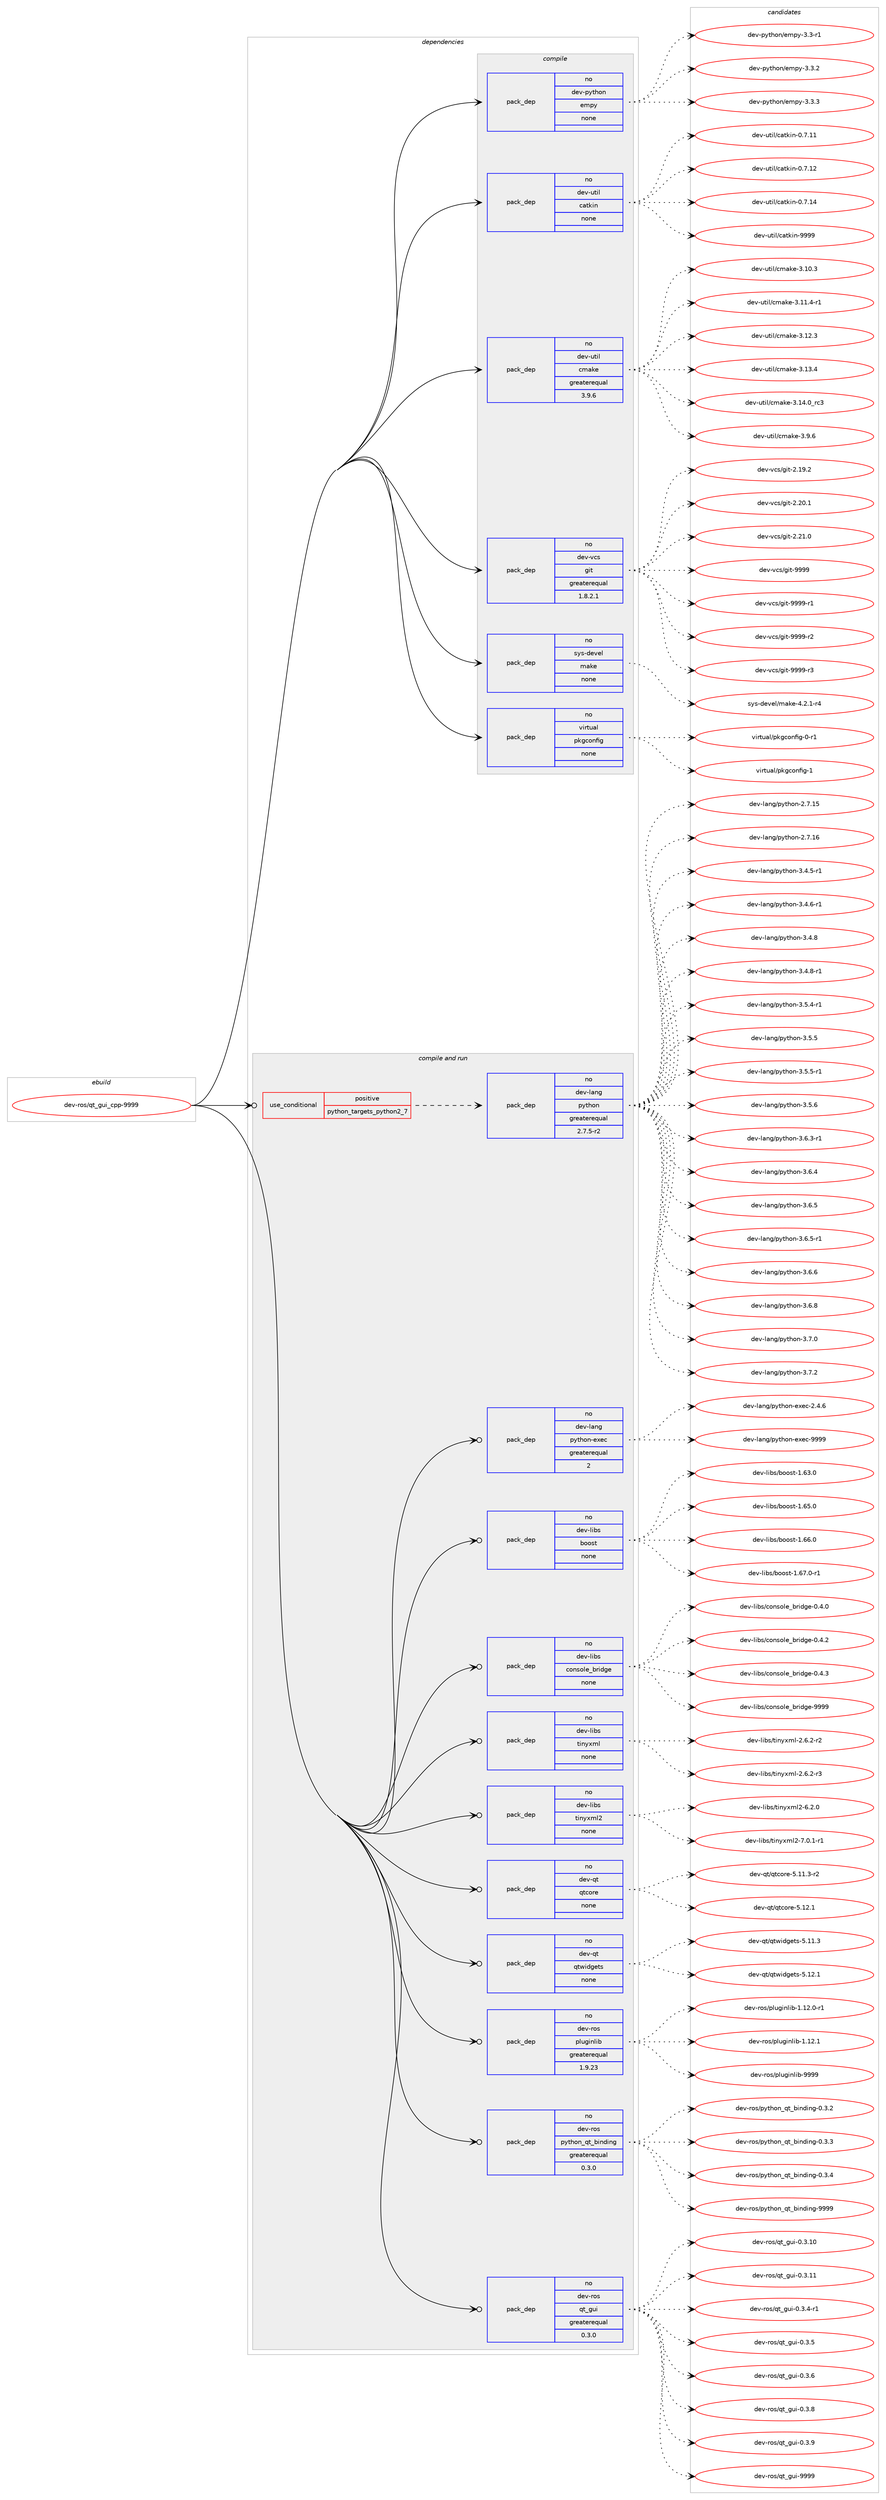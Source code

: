 digraph prolog {

# *************
# Graph options
# *************

newrank=true;
concentrate=true;
compound=true;
graph [rankdir=LR,fontname=Helvetica,fontsize=10,ranksep=1.5];#, ranksep=2.5, nodesep=0.2];
edge  [arrowhead=vee];
node  [fontname=Helvetica,fontsize=10];

# **********
# The ebuild
# **********

subgraph cluster_leftcol {
color=gray;
rank=same;
label=<<i>ebuild</i>>;
id [label="dev-ros/qt_gui_cpp-9999", color=red, width=4, href="../dev-ros/qt_gui_cpp-9999.svg"];
}

# ****************
# The dependencies
# ****************

subgraph cluster_midcol {
color=gray;
label=<<i>dependencies</i>>;
subgraph cluster_compile {
fillcolor="#eeeeee";
style=filled;
label=<<i>compile</i>>;
subgraph pack1049812 {
dependency1462696 [label=<<TABLE BORDER="0" CELLBORDER="1" CELLSPACING="0" CELLPADDING="4" WIDTH="220"><TR><TD ROWSPAN="6" CELLPADDING="30">pack_dep</TD></TR><TR><TD WIDTH="110">no</TD></TR><TR><TD>dev-python</TD></TR><TR><TD>empy</TD></TR><TR><TD>none</TD></TR><TR><TD></TD></TR></TABLE>>, shape=none, color=blue];
}
id:e -> dependency1462696:w [weight=20,style="solid",arrowhead="vee"];
subgraph pack1049813 {
dependency1462697 [label=<<TABLE BORDER="0" CELLBORDER="1" CELLSPACING="0" CELLPADDING="4" WIDTH="220"><TR><TD ROWSPAN="6" CELLPADDING="30">pack_dep</TD></TR><TR><TD WIDTH="110">no</TD></TR><TR><TD>dev-util</TD></TR><TR><TD>catkin</TD></TR><TR><TD>none</TD></TR><TR><TD></TD></TR></TABLE>>, shape=none, color=blue];
}
id:e -> dependency1462697:w [weight=20,style="solid",arrowhead="vee"];
subgraph pack1049814 {
dependency1462698 [label=<<TABLE BORDER="0" CELLBORDER="1" CELLSPACING="0" CELLPADDING="4" WIDTH="220"><TR><TD ROWSPAN="6" CELLPADDING="30">pack_dep</TD></TR><TR><TD WIDTH="110">no</TD></TR><TR><TD>dev-util</TD></TR><TR><TD>cmake</TD></TR><TR><TD>greaterequal</TD></TR><TR><TD>3.9.6</TD></TR></TABLE>>, shape=none, color=blue];
}
id:e -> dependency1462698:w [weight=20,style="solid",arrowhead="vee"];
subgraph pack1049815 {
dependency1462699 [label=<<TABLE BORDER="0" CELLBORDER="1" CELLSPACING="0" CELLPADDING="4" WIDTH="220"><TR><TD ROWSPAN="6" CELLPADDING="30">pack_dep</TD></TR><TR><TD WIDTH="110">no</TD></TR><TR><TD>dev-vcs</TD></TR><TR><TD>git</TD></TR><TR><TD>greaterequal</TD></TR><TR><TD>1.8.2.1</TD></TR></TABLE>>, shape=none, color=blue];
}
id:e -> dependency1462699:w [weight=20,style="solid",arrowhead="vee"];
subgraph pack1049816 {
dependency1462700 [label=<<TABLE BORDER="0" CELLBORDER="1" CELLSPACING="0" CELLPADDING="4" WIDTH="220"><TR><TD ROWSPAN="6" CELLPADDING="30">pack_dep</TD></TR><TR><TD WIDTH="110">no</TD></TR><TR><TD>sys-devel</TD></TR><TR><TD>make</TD></TR><TR><TD>none</TD></TR><TR><TD></TD></TR></TABLE>>, shape=none, color=blue];
}
id:e -> dependency1462700:w [weight=20,style="solid",arrowhead="vee"];
subgraph pack1049817 {
dependency1462701 [label=<<TABLE BORDER="0" CELLBORDER="1" CELLSPACING="0" CELLPADDING="4" WIDTH="220"><TR><TD ROWSPAN="6" CELLPADDING="30">pack_dep</TD></TR><TR><TD WIDTH="110">no</TD></TR><TR><TD>virtual</TD></TR><TR><TD>pkgconfig</TD></TR><TR><TD>none</TD></TR><TR><TD></TD></TR></TABLE>>, shape=none, color=blue];
}
id:e -> dependency1462701:w [weight=20,style="solid",arrowhead="vee"];
}
subgraph cluster_compileandrun {
fillcolor="#eeeeee";
style=filled;
label=<<i>compile and run</i>>;
subgraph cond389494 {
dependency1462702 [label=<<TABLE BORDER="0" CELLBORDER="1" CELLSPACING="0" CELLPADDING="4"><TR><TD ROWSPAN="3" CELLPADDING="10">use_conditional</TD></TR><TR><TD>positive</TD></TR><TR><TD>python_targets_python2_7</TD></TR></TABLE>>, shape=none, color=red];
subgraph pack1049818 {
dependency1462703 [label=<<TABLE BORDER="0" CELLBORDER="1" CELLSPACING="0" CELLPADDING="4" WIDTH="220"><TR><TD ROWSPAN="6" CELLPADDING="30">pack_dep</TD></TR><TR><TD WIDTH="110">no</TD></TR><TR><TD>dev-lang</TD></TR><TR><TD>python</TD></TR><TR><TD>greaterequal</TD></TR><TR><TD>2.7.5-r2</TD></TR></TABLE>>, shape=none, color=blue];
}
dependency1462702:e -> dependency1462703:w [weight=20,style="dashed",arrowhead="vee"];
}
id:e -> dependency1462702:w [weight=20,style="solid",arrowhead="odotvee"];
subgraph pack1049819 {
dependency1462704 [label=<<TABLE BORDER="0" CELLBORDER="1" CELLSPACING="0" CELLPADDING="4" WIDTH="220"><TR><TD ROWSPAN="6" CELLPADDING="30">pack_dep</TD></TR><TR><TD WIDTH="110">no</TD></TR><TR><TD>dev-lang</TD></TR><TR><TD>python-exec</TD></TR><TR><TD>greaterequal</TD></TR><TR><TD>2</TD></TR></TABLE>>, shape=none, color=blue];
}
id:e -> dependency1462704:w [weight=20,style="solid",arrowhead="odotvee"];
subgraph pack1049820 {
dependency1462705 [label=<<TABLE BORDER="0" CELLBORDER="1" CELLSPACING="0" CELLPADDING="4" WIDTH="220"><TR><TD ROWSPAN="6" CELLPADDING="30">pack_dep</TD></TR><TR><TD WIDTH="110">no</TD></TR><TR><TD>dev-libs</TD></TR><TR><TD>boost</TD></TR><TR><TD>none</TD></TR><TR><TD></TD></TR></TABLE>>, shape=none, color=blue];
}
id:e -> dependency1462705:w [weight=20,style="solid",arrowhead="odotvee"];
subgraph pack1049821 {
dependency1462706 [label=<<TABLE BORDER="0" CELLBORDER="1" CELLSPACING="0" CELLPADDING="4" WIDTH="220"><TR><TD ROWSPAN="6" CELLPADDING="30">pack_dep</TD></TR><TR><TD WIDTH="110">no</TD></TR><TR><TD>dev-libs</TD></TR><TR><TD>console_bridge</TD></TR><TR><TD>none</TD></TR><TR><TD></TD></TR></TABLE>>, shape=none, color=blue];
}
id:e -> dependency1462706:w [weight=20,style="solid",arrowhead="odotvee"];
subgraph pack1049822 {
dependency1462707 [label=<<TABLE BORDER="0" CELLBORDER="1" CELLSPACING="0" CELLPADDING="4" WIDTH="220"><TR><TD ROWSPAN="6" CELLPADDING="30">pack_dep</TD></TR><TR><TD WIDTH="110">no</TD></TR><TR><TD>dev-libs</TD></TR><TR><TD>tinyxml</TD></TR><TR><TD>none</TD></TR><TR><TD></TD></TR></TABLE>>, shape=none, color=blue];
}
id:e -> dependency1462707:w [weight=20,style="solid",arrowhead="odotvee"];
subgraph pack1049823 {
dependency1462708 [label=<<TABLE BORDER="0" CELLBORDER="1" CELLSPACING="0" CELLPADDING="4" WIDTH="220"><TR><TD ROWSPAN="6" CELLPADDING="30">pack_dep</TD></TR><TR><TD WIDTH="110">no</TD></TR><TR><TD>dev-libs</TD></TR><TR><TD>tinyxml2</TD></TR><TR><TD>none</TD></TR><TR><TD></TD></TR></TABLE>>, shape=none, color=blue];
}
id:e -> dependency1462708:w [weight=20,style="solid",arrowhead="odotvee"];
subgraph pack1049824 {
dependency1462709 [label=<<TABLE BORDER="0" CELLBORDER="1" CELLSPACING="0" CELLPADDING="4" WIDTH="220"><TR><TD ROWSPAN="6" CELLPADDING="30">pack_dep</TD></TR><TR><TD WIDTH="110">no</TD></TR><TR><TD>dev-qt</TD></TR><TR><TD>qtcore</TD></TR><TR><TD>none</TD></TR><TR><TD></TD></TR></TABLE>>, shape=none, color=blue];
}
id:e -> dependency1462709:w [weight=20,style="solid",arrowhead="odotvee"];
subgraph pack1049825 {
dependency1462710 [label=<<TABLE BORDER="0" CELLBORDER="1" CELLSPACING="0" CELLPADDING="4" WIDTH="220"><TR><TD ROWSPAN="6" CELLPADDING="30">pack_dep</TD></TR><TR><TD WIDTH="110">no</TD></TR><TR><TD>dev-qt</TD></TR><TR><TD>qtwidgets</TD></TR><TR><TD>none</TD></TR><TR><TD></TD></TR></TABLE>>, shape=none, color=blue];
}
id:e -> dependency1462710:w [weight=20,style="solid",arrowhead="odotvee"];
subgraph pack1049826 {
dependency1462711 [label=<<TABLE BORDER="0" CELLBORDER="1" CELLSPACING="0" CELLPADDING="4" WIDTH="220"><TR><TD ROWSPAN="6" CELLPADDING="30">pack_dep</TD></TR><TR><TD WIDTH="110">no</TD></TR><TR><TD>dev-ros</TD></TR><TR><TD>pluginlib</TD></TR><TR><TD>greaterequal</TD></TR><TR><TD>1.9.23</TD></TR></TABLE>>, shape=none, color=blue];
}
id:e -> dependency1462711:w [weight=20,style="solid",arrowhead="odotvee"];
subgraph pack1049827 {
dependency1462712 [label=<<TABLE BORDER="0" CELLBORDER="1" CELLSPACING="0" CELLPADDING="4" WIDTH="220"><TR><TD ROWSPAN="6" CELLPADDING="30">pack_dep</TD></TR><TR><TD WIDTH="110">no</TD></TR><TR><TD>dev-ros</TD></TR><TR><TD>python_qt_binding</TD></TR><TR><TD>greaterequal</TD></TR><TR><TD>0.3.0</TD></TR></TABLE>>, shape=none, color=blue];
}
id:e -> dependency1462712:w [weight=20,style="solid",arrowhead="odotvee"];
subgraph pack1049828 {
dependency1462713 [label=<<TABLE BORDER="0" CELLBORDER="1" CELLSPACING="0" CELLPADDING="4" WIDTH="220"><TR><TD ROWSPAN="6" CELLPADDING="30">pack_dep</TD></TR><TR><TD WIDTH="110">no</TD></TR><TR><TD>dev-ros</TD></TR><TR><TD>qt_gui</TD></TR><TR><TD>greaterequal</TD></TR><TR><TD>0.3.0</TD></TR></TABLE>>, shape=none, color=blue];
}
id:e -> dependency1462713:w [weight=20,style="solid",arrowhead="odotvee"];
}
subgraph cluster_run {
fillcolor="#eeeeee";
style=filled;
label=<<i>run</i>>;
}
}

# **************
# The candidates
# **************

subgraph cluster_choices {
rank=same;
color=gray;
label=<<i>candidates</i>>;

subgraph choice1049812 {
color=black;
nodesep=1;
choice1001011184511212111610411111047101109112121455146514511449 [label="dev-python/empy-3.3-r1", color=red, width=4,href="../dev-python/empy-3.3-r1.svg"];
choice1001011184511212111610411111047101109112121455146514650 [label="dev-python/empy-3.3.2", color=red, width=4,href="../dev-python/empy-3.3.2.svg"];
choice1001011184511212111610411111047101109112121455146514651 [label="dev-python/empy-3.3.3", color=red, width=4,href="../dev-python/empy-3.3.3.svg"];
dependency1462696:e -> choice1001011184511212111610411111047101109112121455146514511449:w [style=dotted,weight="100"];
dependency1462696:e -> choice1001011184511212111610411111047101109112121455146514650:w [style=dotted,weight="100"];
dependency1462696:e -> choice1001011184511212111610411111047101109112121455146514651:w [style=dotted,weight="100"];
}
subgraph choice1049813 {
color=black;
nodesep=1;
choice1001011184511711610510847999711610710511045484655464949 [label="dev-util/catkin-0.7.11", color=red, width=4,href="../dev-util/catkin-0.7.11.svg"];
choice1001011184511711610510847999711610710511045484655464950 [label="dev-util/catkin-0.7.12", color=red, width=4,href="../dev-util/catkin-0.7.12.svg"];
choice1001011184511711610510847999711610710511045484655464952 [label="dev-util/catkin-0.7.14", color=red, width=4,href="../dev-util/catkin-0.7.14.svg"];
choice100101118451171161051084799971161071051104557575757 [label="dev-util/catkin-9999", color=red, width=4,href="../dev-util/catkin-9999.svg"];
dependency1462697:e -> choice1001011184511711610510847999711610710511045484655464949:w [style=dotted,weight="100"];
dependency1462697:e -> choice1001011184511711610510847999711610710511045484655464950:w [style=dotted,weight="100"];
dependency1462697:e -> choice1001011184511711610510847999711610710511045484655464952:w [style=dotted,weight="100"];
dependency1462697:e -> choice100101118451171161051084799971161071051104557575757:w [style=dotted,weight="100"];
}
subgraph choice1049814 {
color=black;
nodesep=1;
choice1001011184511711610510847991099710710145514649484651 [label="dev-util/cmake-3.10.3", color=red, width=4,href="../dev-util/cmake-3.10.3.svg"];
choice10010111845117116105108479910997107101455146494946524511449 [label="dev-util/cmake-3.11.4-r1", color=red, width=4,href="../dev-util/cmake-3.11.4-r1.svg"];
choice1001011184511711610510847991099710710145514649504651 [label="dev-util/cmake-3.12.3", color=red, width=4,href="../dev-util/cmake-3.12.3.svg"];
choice1001011184511711610510847991099710710145514649514652 [label="dev-util/cmake-3.13.4", color=red, width=4,href="../dev-util/cmake-3.13.4.svg"];
choice1001011184511711610510847991099710710145514649524648951149951 [label="dev-util/cmake-3.14.0_rc3", color=red, width=4,href="../dev-util/cmake-3.14.0_rc3.svg"];
choice10010111845117116105108479910997107101455146574654 [label="dev-util/cmake-3.9.6", color=red, width=4,href="../dev-util/cmake-3.9.6.svg"];
dependency1462698:e -> choice1001011184511711610510847991099710710145514649484651:w [style=dotted,weight="100"];
dependency1462698:e -> choice10010111845117116105108479910997107101455146494946524511449:w [style=dotted,weight="100"];
dependency1462698:e -> choice1001011184511711610510847991099710710145514649504651:w [style=dotted,weight="100"];
dependency1462698:e -> choice1001011184511711610510847991099710710145514649514652:w [style=dotted,weight="100"];
dependency1462698:e -> choice1001011184511711610510847991099710710145514649524648951149951:w [style=dotted,weight="100"];
dependency1462698:e -> choice10010111845117116105108479910997107101455146574654:w [style=dotted,weight="100"];
}
subgraph choice1049815 {
color=black;
nodesep=1;
choice10010111845118991154710310511645504649574650 [label="dev-vcs/git-2.19.2", color=red, width=4,href="../dev-vcs/git-2.19.2.svg"];
choice10010111845118991154710310511645504650484649 [label="dev-vcs/git-2.20.1", color=red, width=4,href="../dev-vcs/git-2.20.1.svg"];
choice10010111845118991154710310511645504650494648 [label="dev-vcs/git-2.21.0", color=red, width=4,href="../dev-vcs/git-2.21.0.svg"];
choice1001011184511899115471031051164557575757 [label="dev-vcs/git-9999", color=red, width=4,href="../dev-vcs/git-9999.svg"];
choice10010111845118991154710310511645575757574511449 [label="dev-vcs/git-9999-r1", color=red, width=4,href="../dev-vcs/git-9999-r1.svg"];
choice10010111845118991154710310511645575757574511450 [label="dev-vcs/git-9999-r2", color=red, width=4,href="../dev-vcs/git-9999-r2.svg"];
choice10010111845118991154710310511645575757574511451 [label="dev-vcs/git-9999-r3", color=red, width=4,href="../dev-vcs/git-9999-r3.svg"];
dependency1462699:e -> choice10010111845118991154710310511645504649574650:w [style=dotted,weight="100"];
dependency1462699:e -> choice10010111845118991154710310511645504650484649:w [style=dotted,weight="100"];
dependency1462699:e -> choice10010111845118991154710310511645504650494648:w [style=dotted,weight="100"];
dependency1462699:e -> choice1001011184511899115471031051164557575757:w [style=dotted,weight="100"];
dependency1462699:e -> choice10010111845118991154710310511645575757574511449:w [style=dotted,weight="100"];
dependency1462699:e -> choice10010111845118991154710310511645575757574511450:w [style=dotted,weight="100"];
dependency1462699:e -> choice10010111845118991154710310511645575757574511451:w [style=dotted,weight="100"];
}
subgraph choice1049816 {
color=black;
nodesep=1;
choice1151211154510010111810110847109971071014552465046494511452 [label="sys-devel/make-4.2.1-r4", color=red, width=4,href="../sys-devel/make-4.2.1-r4.svg"];
dependency1462700:e -> choice1151211154510010111810110847109971071014552465046494511452:w [style=dotted,weight="100"];
}
subgraph choice1049817 {
color=black;
nodesep=1;
choice11810511411611797108471121071039911111010210510345484511449 [label="virtual/pkgconfig-0-r1", color=red, width=4,href="../virtual/pkgconfig-0-r1.svg"];
choice1181051141161179710847112107103991111101021051034549 [label="virtual/pkgconfig-1", color=red, width=4,href="../virtual/pkgconfig-1.svg"];
dependency1462701:e -> choice11810511411611797108471121071039911111010210510345484511449:w [style=dotted,weight="100"];
dependency1462701:e -> choice1181051141161179710847112107103991111101021051034549:w [style=dotted,weight="100"];
}
subgraph choice1049818 {
color=black;
nodesep=1;
choice10010111845108971101034711212111610411111045504655464953 [label="dev-lang/python-2.7.15", color=red, width=4,href="../dev-lang/python-2.7.15.svg"];
choice10010111845108971101034711212111610411111045504655464954 [label="dev-lang/python-2.7.16", color=red, width=4,href="../dev-lang/python-2.7.16.svg"];
choice1001011184510897110103471121211161041111104551465246534511449 [label="dev-lang/python-3.4.5-r1", color=red, width=4,href="../dev-lang/python-3.4.5-r1.svg"];
choice1001011184510897110103471121211161041111104551465246544511449 [label="dev-lang/python-3.4.6-r1", color=red, width=4,href="../dev-lang/python-3.4.6-r1.svg"];
choice100101118451089711010347112121116104111110455146524656 [label="dev-lang/python-3.4.8", color=red, width=4,href="../dev-lang/python-3.4.8.svg"];
choice1001011184510897110103471121211161041111104551465246564511449 [label="dev-lang/python-3.4.8-r1", color=red, width=4,href="../dev-lang/python-3.4.8-r1.svg"];
choice1001011184510897110103471121211161041111104551465346524511449 [label="dev-lang/python-3.5.4-r1", color=red, width=4,href="../dev-lang/python-3.5.4-r1.svg"];
choice100101118451089711010347112121116104111110455146534653 [label="dev-lang/python-3.5.5", color=red, width=4,href="../dev-lang/python-3.5.5.svg"];
choice1001011184510897110103471121211161041111104551465346534511449 [label="dev-lang/python-3.5.5-r1", color=red, width=4,href="../dev-lang/python-3.5.5-r1.svg"];
choice100101118451089711010347112121116104111110455146534654 [label="dev-lang/python-3.5.6", color=red, width=4,href="../dev-lang/python-3.5.6.svg"];
choice1001011184510897110103471121211161041111104551465446514511449 [label="dev-lang/python-3.6.3-r1", color=red, width=4,href="../dev-lang/python-3.6.3-r1.svg"];
choice100101118451089711010347112121116104111110455146544652 [label="dev-lang/python-3.6.4", color=red, width=4,href="../dev-lang/python-3.6.4.svg"];
choice100101118451089711010347112121116104111110455146544653 [label="dev-lang/python-3.6.5", color=red, width=4,href="../dev-lang/python-3.6.5.svg"];
choice1001011184510897110103471121211161041111104551465446534511449 [label="dev-lang/python-3.6.5-r1", color=red, width=4,href="../dev-lang/python-3.6.5-r1.svg"];
choice100101118451089711010347112121116104111110455146544654 [label="dev-lang/python-3.6.6", color=red, width=4,href="../dev-lang/python-3.6.6.svg"];
choice100101118451089711010347112121116104111110455146544656 [label="dev-lang/python-3.6.8", color=red, width=4,href="../dev-lang/python-3.6.8.svg"];
choice100101118451089711010347112121116104111110455146554648 [label="dev-lang/python-3.7.0", color=red, width=4,href="../dev-lang/python-3.7.0.svg"];
choice100101118451089711010347112121116104111110455146554650 [label="dev-lang/python-3.7.2", color=red, width=4,href="../dev-lang/python-3.7.2.svg"];
dependency1462703:e -> choice10010111845108971101034711212111610411111045504655464953:w [style=dotted,weight="100"];
dependency1462703:e -> choice10010111845108971101034711212111610411111045504655464954:w [style=dotted,weight="100"];
dependency1462703:e -> choice1001011184510897110103471121211161041111104551465246534511449:w [style=dotted,weight="100"];
dependency1462703:e -> choice1001011184510897110103471121211161041111104551465246544511449:w [style=dotted,weight="100"];
dependency1462703:e -> choice100101118451089711010347112121116104111110455146524656:w [style=dotted,weight="100"];
dependency1462703:e -> choice1001011184510897110103471121211161041111104551465246564511449:w [style=dotted,weight="100"];
dependency1462703:e -> choice1001011184510897110103471121211161041111104551465346524511449:w [style=dotted,weight="100"];
dependency1462703:e -> choice100101118451089711010347112121116104111110455146534653:w [style=dotted,weight="100"];
dependency1462703:e -> choice1001011184510897110103471121211161041111104551465346534511449:w [style=dotted,weight="100"];
dependency1462703:e -> choice100101118451089711010347112121116104111110455146534654:w [style=dotted,weight="100"];
dependency1462703:e -> choice1001011184510897110103471121211161041111104551465446514511449:w [style=dotted,weight="100"];
dependency1462703:e -> choice100101118451089711010347112121116104111110455146544652:w [style=dotted,weight="100"];
dependency1462703:e -> choice100101118451089711010347112121116104111110455146544653:w [style=dotted,weight="100"];
dependency1462703:e -> choice1001011184510897110103471121211161041111104551465446534511449:w [style=dotted,weight="100"];
dependency1462703:e -> choice100101118451089711010347112121116104111110455146544654:w [style=dotted,weight="100"];
dependency1462703:e -> choice100101118451089711010347112121116104111110455146544656:w [style=dotted,weight="100"];
dependency1462703:e -> choice100101118451089711010347112121116104111110455146554648:w [style=dotted,weight="100"];
dependency1462703:e -> choice100101118451089711010347112121116104111110455146554650:w [style=dotted,weight="100"];
}
subgraph choice1049819 {
color=black;
nodesep=1;
choice1001011184510897110103471121211161041111104510112010199455046524654 [label="dev-lang/python-exec-2.4.6", color=red, width=4,href="../dev-lang/python-exec-2.4.6.svg"];
choice10010111845108971101034711212111610411111045101120101994557575757 [label="dev-lang/python-exec-9999", color=red, width=4,href="../dev-lang/python-exec-9999.svg"];
dependency1462704:e -> choice1001011184510897110103471121211161041111104510112010199455046524654:w [style=dotted,weight="100"];
dependency1462704:e -> choice10010111845108971101034711212111610411111045101120101994557575757:w [style=dotted,weight="100"];
}
subgraph choice1049820 {
color=black;
nodesep=1;
choice1001011184510810598115479811111111511645494654514648 [label="dev-libs/boost-1.63.0", color=red, width=4,href="../dev-libs/boost-1.63.0.svg"];
choice1001011184510810598115479811111111511645494654534648 [label="dev-libs/boost-1.65.0", color=red, width=4,href="../dev-libs/boost-1.65.0.svg"];
choice1001011184510810598115479811111111511645494654544648 [label="dev-libs/boost-1.66.0", color=red, width=4,href="../dev-libs/boost-1.66.0.svg"];
choice10010111845108105981154798111111115116454946545546484511449 [label="dev-libs/boost-1.67.0-r1", color=red, width=4,href="../dev-libs/boost-1.67.0-r1.svg"];
dependency1462705:e -> choice1001011184510810598115479811111111511645494654514648:w [style=dotted,weight="100"];
dependency1462705:e -> choice1001011184510810598115479811111111511645494654534648:w [style=dotted,weight="100"];
dependency1462705:e -> choice1001011184510810598115479811111111511645494654544648:w [style=dotted,weight="100"];
dependency1462705:e -> choice10010111845108105981154798111111115116454946545546484511449:w [style=dotted,weight="100"];
}
subgraph choice1049821 {
color=black;
nodesep=1;
choice100101118451081059811547991111101151111081019598114105100103101454846524648 [label="dev-libs/console_bridge-0.4.0", color=red, width=4,href="../dev-libs/console_bridge-0.4.0.svg"];
choice100101118451081059811547991111101151111081019598114105100103101454846524650 [label="dev-libs/console_bridge-0.4.2", color=red, width=4,href="../dev-libs/console_bridge-0.4.2.svg"];
choice100101118451081059811547991111101151111081019598114105100103101454846524651 [label="dev-libs/console_bridge-0.4.3", color=red, width=4,href="../dev-libs/console_bridge-0.4.3.svg"];
choice1001011184510810598115479911111011511110810195981141051001031014557575757 [label="dev-libs/console_bridge-9999", color=red, width=4,href="../dev-libs/console_bridge-9999.svg"];
dependency1462706:e -> choice100101118451081059811547991111101151111081019598114105100103101454846524648:w [style=dotted,weight="100"];
dependency1462706:e -> choice100101118451081059811547991111101151111081019598114105100103101454846524650:w [style=dotted,weight="100"];
dependency1462706:e -> choice100101118451081059811547991111101151111081019598114105100103101454846524651:w [style=dotted,weight="100"];
dependency1462706:e -> choice1001011184510810598115479911111011511110810195981141051001031014557575757:w [style=dotted,weight="100"];
}
subgraph choice1049822 {
color=black;
nodesep=1;
choice1001011184510810598115471161051101211201091084550465446504511450 [label="dev-libs/tinyxml-2.6.2-r2", color=red, width=4,href="../dev-libs/tinyxml-2.6.2-r2.svg"];
choice1001011184510810598115471161051101211201091084550465446504511451 [label="dev-libs/tinyxml-2.6.2-r3", color=red, width=4,href="../dev-libs/tinyxml-2.6.2-r3.svg"];
dependency1462707:e -> choice1001011184510810598115471161051101211201091084550465446504511450:w [style=dotted,weight="100"];
dependency1462707:e -> choice1001011184510810598115471161051101211201091084550465446504511451:w [style=dotted,weight="100"];
}
subgraph choice1049823 {
color=black;
nodesep=1;
choice10010111845108105981154711610511012112010910850455446504648 [label="dev-libs/tinyxml2-6.2.0", color=red, width=4,href="../dev-libs/tinyxml2-6.2.0.svg"];
choice100101118451081059811547116105110121120109108504555464846494511449 [label="dev-libs/tinyxml2-7.0.1-r1", color=red, width=4,href="../dev-libs/tinyxml2-7.0.1-r1.svg"];
dependency1462708:e -> choice10010111845108105981154711610511012112010910850455446504648:w [style=dotted,weight="100"];
dependency1462708:e -> choice100101118451081059811547116105110121120109108504555464846494511449:w [style=dotted,weight="100"];
}
subgraph choice1049824 {
color=black;
nodesep=1;
choice100101118451131164711311699111114101455346494946514511450 [label="dev-qt/qtcore-5.11.3-r2", color=red, width=4,href="../dev-qt/qtcore-5.11.3-r2.svg"];
choice10010111845113116471131169911111410145534649504649 [label="dev-qt/qtcore-5.12.1", color=red, width=4,href="../dev-qt/qtcore-5.12.1.svg"];
dependency1462709:e -> choice100101118451131164711311699111114101455346494946514511450:w [style=dotted,weight="100"];
dependency1462709:e -> choice10010111845113116471131169911111410145534649504649:w [style=dotted,weight="100"];
}
subgraph choice1049825 {
color=black;
nodesep=1;
choice100101118451131164711311611910510010310111611545534649494651 [label="dev-qt/qtwidgets-5.11.3", color=red, width=4,href="../dev-qt/qtwidgets-5.11.3.svg"];
choice100101118451131164711311611910510010310111611545534649504649 [label="dev-qt/qtwidgets-5.12.1", color=red, width=4,href="../dev-qt/qtwidgets-5.12.1.svg"];
dependency1462710:e -> choice100101118451131164711311611910510010310111611545534649494651:w [style=dotted,weight="100"];
dependency1462710:e -> choice100101118451131164711311611910510010310111611545534649504649:w [style=dotted,weight="100"];
}
subgraph choice1049826 {
color=black;
nodesep=1;
choice100101118451141111154711210811710310511010810598454946495046484511449 [label="dev-ros/pluginlib-1.12.0-r1", color=red, width=4,href="../dev-ros/pluginlib-1.12.0-r1.svg"];
choice10010111845114111115471121081171031051101081059845494649504649 [label="dev-ros/pluginlib-1.12.1", color=red, width=4,href="../dev-ros/pluginlib-1.12.1.svg"];
choice1001011184511411111547112108117103105110108105984557575757 [label="dev-ros/pluginlib-9999", color=red, width=4,href="../dev-ros/pluginlib-9999.svg"];
dependency1462711:e -> choice100101118451141111154711210811710310511010810598454946495046484511449:w [style=dotted,weight="100"];
dependency1462711:e -> choice10010111845114111115471121081171031051101081059845494649504649:w [style=dotted,weight="100"];
dependency1462711:e -> choice1001011184511411111547112108117103105110108105984557575757:w [style=dotted,weight="100"];
}
subgraph choice1049827 {
color=black;
nodesep=1;
choice1001011184511411111547112121116104111110951131169598105110100105110103454846514650 [label="dev-ros/python_qt_binding-0.3.2", color=red, width=4,href="../dev-ros/python_qt_binding-0.3.2.svg"];
choice1001011184511411111547112121116104111110951131169598105110100105110103454846514651 [label="dev-ros/python_qt_binding-0.3.3", color=red, width=4,href="../dev-ros/python_qt_binding-0.3.3.svg"];
choice1001011184511411111547112121116104111110951131169598105110100105110103454846514652 [label="dev-ros/python_qt_binding-0.3.4", color=red, width=4,href="../dev-ros/python_qt_binding-0.3.4.svg"];
choice10010111845114111115471121211161041111109511311695981051101001051101034557575757 [label="dev-ros/python_qt_binding-9999", color=red, width=4,href="../dev-ros/python_qt_binding-9999.svg"];
dependency1462712:e -> choice1001011184511411111547112121116104111110951131169598105110100105110103454846514650:w [style=dotted,weight="100"];
dependency1462712:e -> choice1001011184511411111547112121116104111110951131169598105110100105110103454846514651:w [style=dotted,weight="100"];
dependency1462712:e -> choice1001011184511411111547112121116104111110951131169598105110100105110103454846514652:w [style=dotted,weight="100"];
dependency1462712:e -> choice10010111845114111115471121211161041111109511311695981051101001051101034557575757:w [style=dotted,weight="100"];
}
subgraph choice1049828 {
color=black;
nodesep=1;
choice10010111845114111115471131169510311710545484651464948 [label="dev-ros/qt_gui-0.3.10", color=red, width=4,href="../dev-ros/qt_gui-0.3.10.svg"];
choice10010111845114111115471131169510311710545484651464949 [label="dev-ros/qt_gui-0.3.11", color=red, width=4,href="../dev-ros/qt_gui-0.3.11.svg"];
choice1001011184511411111547113116951031171054548465146524511449 [label="dev-ros/qt_gui-0.3.4-r1", color=red, width=4,href="../dev-ros/qt_gui-0.3.4-r1.svg"];
choice100101118451141111154711311695103117105454846514653 [label="dev-ros/qt_gui-0.3.5", color=red, width=4,href="../dev-ros/qt_gui-0.3.5.svg"];
choice100101118451141111154711311695103117105454846514654 [label="dev-ros/qt_gui-0.3.6", color=red, width=4,href="../dev-ros/qt_gui-0.3.6.svg"];
choice100101118451141111154711311695103117105454846514656 [label="dev-ros/qt_gui-0.3.8", color=red, width=4,href="../dev-ros/qt_gui-0.3.8.svg"];
choice100101118451141111154711311695103117105454846514657 [label="dev-ros/qt_gui-0.3.9", color=red, width=4,href="../dev-ros/qt_gui-0.3.9.svg"];
choice1001011184511411111547113116951031171054557575757 [label="dev-ros/qt_gui-9999", color=red, width=4,href="../dev-ros/qt_gui-9999.svg"];
dependency1462713:e -> choice10010111845114111115471131169510311710545484651464948:w [style=dotted,weight="100"];
dependency1462713:e -> choice10010111845114111115471131169510311710545484651464949:w [style=dotted,weight="100"];
dependency1462713:e -> choice1001011184511411111547113116951031171054548465146524511449:w [style=dotted,weight="100"];
dependency1462713:e -> choice100101118451141111154711311695103117105454846514653:w [style=dotted,weight="100"];
dependency1462713:e -> choice100101118451141111154711311695103117105454846514654:w [style=dotted,weight="100"];
dependency1462713:e -> choice100101118451141111154711311695103117105454846514656:w [style=dotted,weight="100"];
dependency1462713:e -> choice100101118451141111154711311695103117105454846514657:w [style=dotted,weight="100"];
dependency1462713:e -> choice1001011184511411111547113116951031171054557575757:w [style=dotted,weight="100"];
}
}

}
